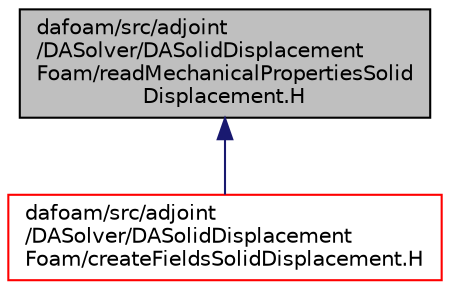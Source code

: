 digraph "dafoam/src/adjoint/DASolver/DASolidDisplacementFoam/readMechanicalPropertiesSolidDisplacement.H"
{
  bgcolor="transparent";
  edge [fontname="Helvetica",fontsize="10",labelfontname="Helvetica",labelfontsize="10"];
  node [fontname="Helvetica",fontsize="10",shape=record];
  Node1 [label="dafoam/src/adjoint\l/DASolver/DASolidDisplacement\lFoam/readMechanicalPropertiesSolid\lDisplacement.H",height=0.2,width=0.4,color="black", fillcolor="grey75", style="filled", fontcolor="black"];
  Node1 -> Node2 [dir="back",color="midnightblue",fontsize="10",style="solid",fontname="Helvetica"];
  Node2 [label="dafoam/src/adjoint\l/DASolver/DASolidDisplacement\lFoam/createFieldsSolidDisplacement.H",height=0.2,width=0.4,color="red",URL="$createFieldsSolidDisplacement_8H.html"];
}
